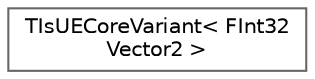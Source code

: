 digraph "Graphical Class Hierarchy"
{
 // INTERACTIVE_SVG=YES
 // LATEX_PDF_SIZE
  bgcolor="transparent";
  edge [fontname=Helvetica,fontsize=10,labelfontname=Helvetica,labelfontsize=10];
  node [fontname=Helvetica,fontsize=10,shape=box,height=0.2,width=0.4];
  rankdir="LR";
  Node0 [id="Node000000",label="TIsUECoreVariant\< FInt32\lVector2 \>",height=0.2,width=0.4,color="grey40", fillcolor="white", style="filled",URL="$dd/dde/structTIsUECoreVariant_3_01FInt32Vector2_01_4.html",tooltip=" "];
}
